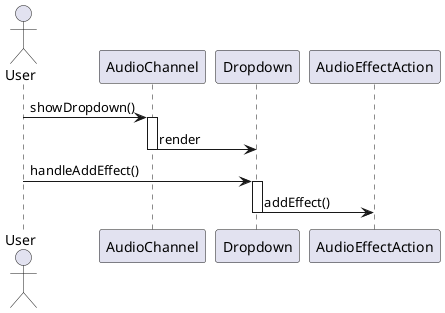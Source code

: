 @startuml
actor User

User -> AudioChannel: showDropdown()
activate AudioChannel
AudioChannel -> Dropdown: render
deactivate AudioChannel
User -> Dropdown: handleAddEffect()
activate Dropdown
Dropdown -> AudioEffectAction: addEffect()
deactivate Dropdown
@enduml
